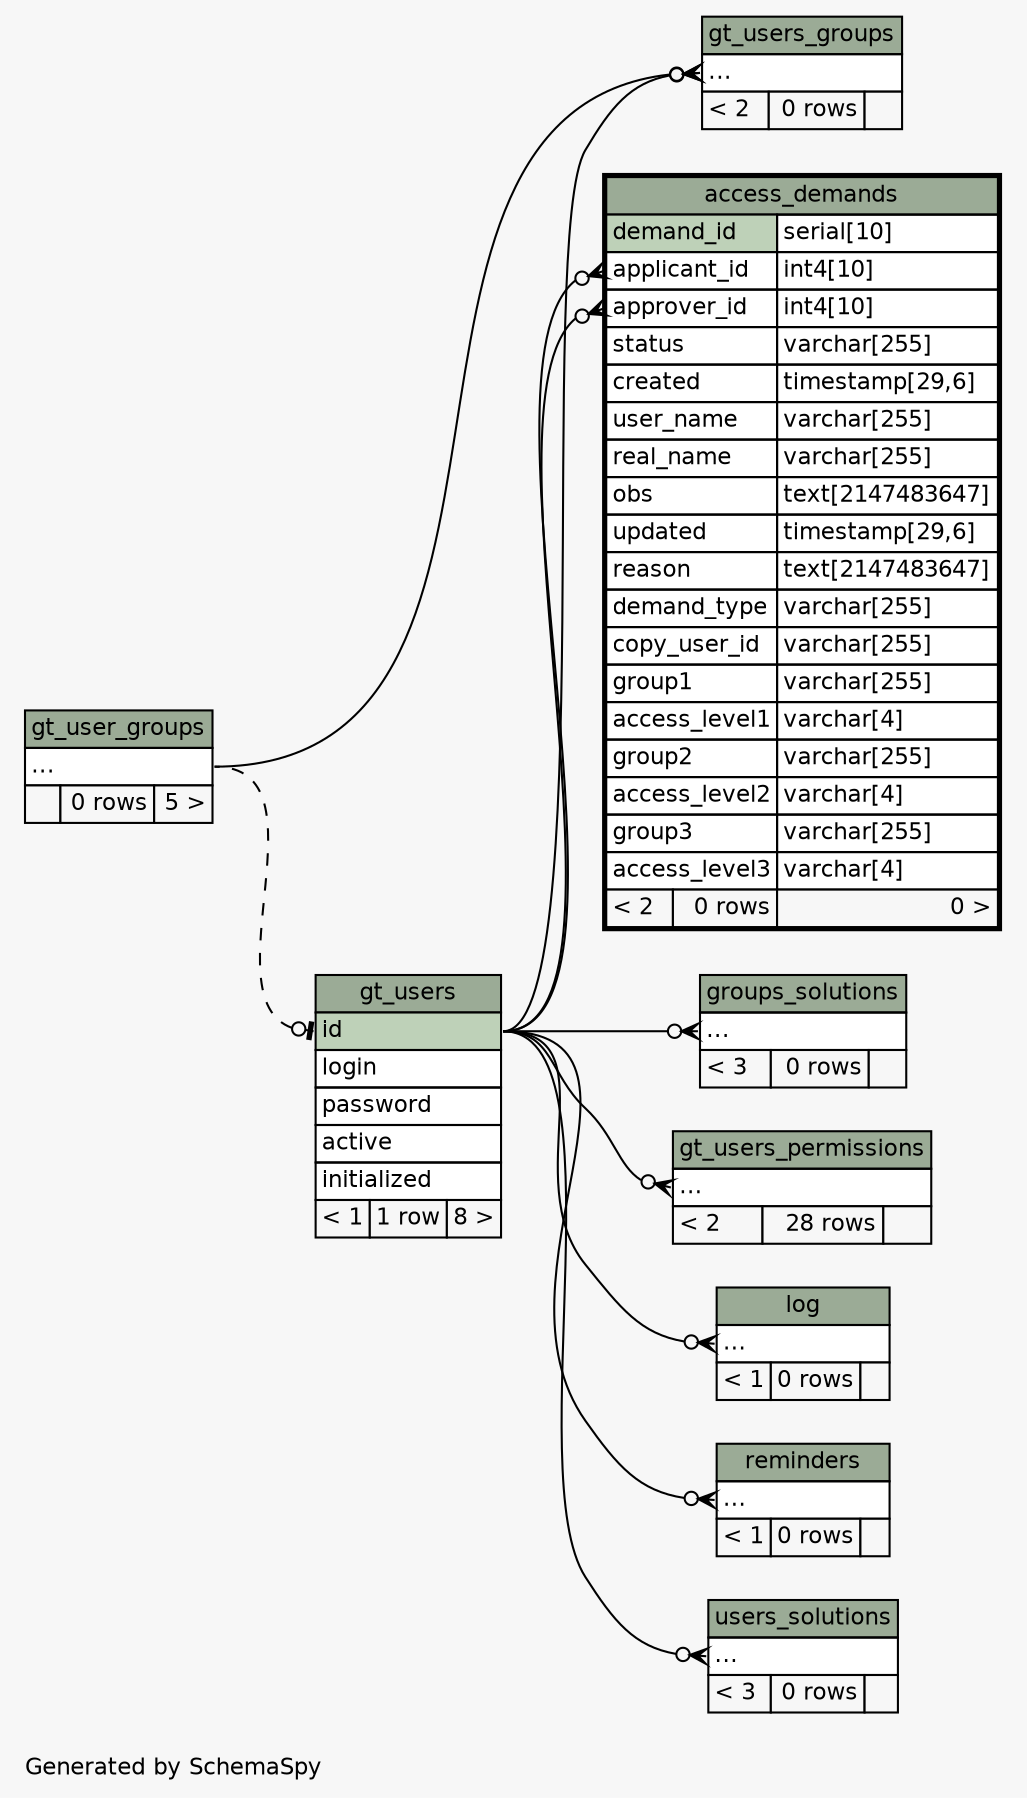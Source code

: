// dot 2.38.0 on Linux 4.9.36-moby
// SchemaSpy rev 590
digraph "impliedTwoDegreesRelationshipsDiagram" {
  graph [
    rankdir="RL"
    bgcolor="#f7f7f7"
    label="\nGenerated by SchemaSpy"
    labeljust="l"
    nodesep="0.18"
    ranksep="0.46"
    fontname="Helvetica"
    fontsize="11"
  ];
  node [
    fontname="Helvetica"
    fontsize="11"
    shape="plaintext"
  ];
  edge [
    arrowsize="0.8"
  ];
  "access_demands":"applicant_id":w -> "gt_users":"id":e [arrowhead=none dir=back arrowtail=crowodot];
  "access_demands":"approver_id":w -> "gt_users":"id":e [arrowhead=none dir=back arrowtail=crowodot];
  "groups_solutions":"elipses":w -> "gt_users":"id":e [arrowhead=none dir=back arrowtail=crowodot];
  "gt_users":"id":w -> "gt_user_groups":"elipses":e [arrowhead=none dir=back arrowtail=teeodot style=dashed];
  "gt_users_groups":"elipses":w -> "gt_user_groups":"elipses":e [arrowhead=none dir=back arrowtail=crowodot];
  "gt_users_groups":"elipses":w -> "gt_users":"id":e [arrowhead=none dir=back arrowtail=crowodot];
  "gt_users_permissions":"elipses":w -> "gt_users":"id":e [arrowhead=none dir=back arrowtail=crowodot];
  "log":"elipses":w -> "gt_users":"id":e [arrowhead=none dir=back arrowtail=crowodot];
  "reminders":"elipses":w -> "gt_users":"id":e [arrowhead=none dir=back arrowtail=crowodot];
  "users_solutions":"elipses":w -> "gt_users":"id":e [arrowhead=none dir=back arrowtail=crowodot];
  "access_demands" [
    label=<
    <TABLE BORDER="2" CELLBORDER="1" CELLSPACING="0" BGCOLOR="#ffffff">
      <TR><TD COLSPAN="3" BGCOLOR="#9bab96" ALIGN="CENTER">access_demands</TD></TR>
      <TR><TD PORT="demand_id" COLSPAN="2" BGCOLOR="#bed1b8" ALIGN="LEFT">demand_id</TD><TD PORT="demand_id.type" ALIGN="LEFT">serial[10]</TD></TR>
      <TR><TD PORT="applicant_id" COLSPAN="2" ALIGN="LEFT">applicant_id</TD><TD PORT="applicant_id.type" ALIGN="LEFT">int4[10]</TD></TR>
      <TR><TD PORT="approver_id" COLSPAN="2" ALIGN="LEFT">approver_id</TD><TD PORT="approver_id.type" ALIGN="LEFT">int4[10]</TD></TR>
      <TR><TD PORT="status" COLSPAN="2" ALIGN="LEFT">status</TD><TD PORT="status.type" ALIGN="LEFT">varchar[255]</TD></TR>
      <TR><TD PORT="created" COLSPAN="2" ALIGN="LEFT">created</TD><TD PORT="created.type" ALIGN="LEFT">timestamp[29,6]</TD></TR>
      <TR><TD PORT="user_name" COLSPAN="2" ALIGN="LEFT">user_name</TD><TD PORT="user_name.type" ALIGN="LEFT">varchar[255]</TD></TR>
      <TR><TD PORT="real_name" COLSPAN="2" ALIGN="LEFT">real_name</TD><TD PORT="real_name.type" ALIGN="LEFT">varchar[255]</TD></TR>
      <TR><TD PORT="obs" COLSPAN="2" ALIGN="LEFT">obs</TD><TD PORT="obs.type" ALIGN="LEFT">text[2147483647]</TD></TR>
      <TR><TD PORT="updated" COLSPAN="2" ALIGN="LEFT">updated</TD><TD PORT="updated.type" ALIGN="LEFT">timestamp[29,6]</TD></TR>
      <TR><TD PORT="reason" COLSPAN="2" ALIGN="LEFT">reason</TD><TD PORT="reason.type" ALIGN="LEFT">text[2147483647]</TD></TR>
      <TR><TD PORT="demand_type" COLSPAN="2" ALIGN="LEFT">demand_type</TD><TD PORT="demand_type.type" ALIGN="LEFT">varchar[255]</TD></TR>
      <TR><TD PORT="copy_user_id" COLSPAN="2" ALIGN="LEFT">copy_user_id</TD><TD PORT="copy_user_id.type" ALIGN="LEFT">varchar[255]</TD></TR>
      <TR><TD PORT="group1" COLSPAN="2" ALIGN="LEFT">group1</TD><TD PORT="group1.type" ALIGN="LEFT">varchar[255]</TD></TR>
      <TR><TD PORT="access_level1" COLSPAN="2" ALIGN="LEFT">access_level1</TD><TD PORT="access_level1.type" ALIGN="LEFT">varchar[4]</TD></TR>
      <TR><TD PORT="group2" COLSPAN="2" ALIGN="LEFT">group2</TD><TD PORT="group2.type" ALIGN="LEFT">varchar[255]</TD></TR>
      <TR><TD PORT="access_level2" COLSPAN="2" ALIGN="LEFT">access_level2</TD><TD PORT="access_level2.type" ALIGN="LEFT">varchar[4]</TD></TR>
      <TR><TD PORT="group3" COLSPAN="2" ALIGN="LEFT">group3</TD><TD PORT="group3.type" ALIGN="LEFT">varchar[255]</TD></TR>
      <TR><TD PORT="access_level3" COLSPAN="2" ALIGN="LEFT">access_level3</TD><TD PORT="access_level3.type" ALIGN="LEFT">varchar[4]</TD></TR>
      <TR><TD ALIGN="LEFT" BGCOLOR="#f7f7f7">&lt; 2</TD><TD ALIGN="RIGHT" BGCOLOR="#f7f7f7">0 rows</TD><TD ALIGN="RIGHT" BGCOLOR="#f7f7f7">0 &gt;</TD></TR>
    </TABLE>>
    URL="access_demands.html"
    tooltip="access_demands"
  ];
  "groups_solutions" [
    label=<
    <TABLE BORDER="0" CELLBORDER="1" CELLSPACING="0" BGCOLOR="#ffffff">
      <TR><TD COLSPAN="3" BGCOLOR="#9bab96" ALIGN="CENTER">groups_solutions</TD></TR>
      <TR><TD PORT="elipses" COLSPAN="3" ALIGN="LEFT">...</TD></TR>
      <TR><TD ALIGN="LEFT" BGCOLOR="#f7f7f7">&lt; 3</TD><TD ALIGN="RIGHT" BGCOLOR="#f7f7f7">0 rows</TD><TD ALIGN="RIGHT" BGCOLOR="#f7f7f7">  </TD></TR>
    </TABLE>>
    URL="groups_solutions.html"
    tooltip="groups_solutions"
  ];
  "gt_user_groups" [
    label=<
    <TABLE BORDER="0" CELLBORDER="1" CELLSPACING="0" BGCOLOR="#ffffff">
      <TR><TD COLSPAN="3" BGCOLOR="#9bab96" ALIGN="CENTER">gt_user_groups</TD></TR>
      <TR><TD PORT="elipses" COLSPAN="3" ALIGN="LEFT">...</TD></TR>
      <TR><TD ALIGN="LEFT" BGCOLOR="#f7f7f7">  </TD><TD ALIGN="RIGHT" BGCOLOR="#f7f7f7">0 rows</TD><TD ALIGN="RIGHT" BGCOLOR="#f7f7f7">5 &gt;</TD></TR>
    </TABLE>>
    URL="gt_user_groups.html"
    tooltip="gt_user_groups"
  ];
  "gt_users" [
    label=<
    <TABLE BORDER="0" CELLBORDER="1" CELLSPACING="0" BGCOLOR="#ffffff">
      <TR><TD COLSPAN="3" BGCOLOR="#9bab96" ALIGN="CENTER">gt_users</TD></TR>
      <TR><TD PORT="id" COLSPAN="3" BGCOLOR="#bed1b8" ALIGN="LEFT">id</TD></TR>
      <TR><TD PORT="login" COLSPAN="3" ALIGN="LEFT">login</TD></TR>
      <TR><TD PORT="password" COLSPAN="3" ALIGN="LEFT">password</TD></TR>
      <TR><TD PORT="active" COLSPAN="3" ALIGN="LEFT">active</TD></TR>
      <TR><TD PORT="initialized" COLSPAN="3" ALIGN="LEFT">initialized</TD></TR>
      <TR><TD ALIGN="LEFT" BGCOLOR="#f7f7f7">&lt; 1</TD><TD ALIGN="RIGHT" BGCOLOR="#f7f7f7">1 row</TD><TD ALIGN="RIGHT" BGCOLOR="#f7f7f7">8 &gt;</TD></TR>
    </TABLE>>
    URL="gt_users.html"
    tooltip="gt_users"
  ];
  "gt_users_groups" [
    label=<
    <TABLE BORDER="0" CELLBORDER="1" CELLSPACING="0" BGCOLOR="#ffffff">
      <TR><TD COLSPAN="3" BGCOLOR="#9bab96" ALIGN="CENTER">gt_users_groups</TD></TR>
      <TR><TD PORT="elipses" COLSPAN="3" ALIGN="LEFT">...</TD></TR>
      <TR><TD ALIGN="LEFT" BGCOLOR="#f7f7f7">&lt; 2</TD><TD ALIGN="RIGHT" BGCOLOR="#f7f7f7">0 rows</TD><TD ALIGN="RIGHT" BGCOLOR="#f7f7f7">  </TD></TR>
    </TABLE>>
    URL="gt_users_groups.html"
    tooltip="gt_users_groups"
  ];
  "gt_users_permissions" [
    label=<
    <TABLE BORDER="0" CELLBORDER="1" CELLSPACING="0" BGCOLOR="#ffffff">
      <TR><TD COLSPAN="3" BGCOLOR="#9bab96" ALIGN="CENTER">gt_users_permissions</TD></TR>
      <TR><TD PORT="elipses" COLSPAN="3" ALIGN="LEFT">...</TD></TR>
      <TR><TD ALIGN="LEFT" BGCOLOR="#f7f7f7">&lt; 2</TD><TD ALIGN="RIGHT" BGCOLOR="#f7f7f7">28 rows</TD><TD ALIGN="RIGHT" BGCOLOR="#f7f7f7">  </TD></TR>
    </TABLE>>
    URL="gt_users_permissions.html"
    tooltip="gt_users_permissions"
  ];
  "log" [
    label=<
    <TABLE BORDER="0" CELLBORDER="1" CELLSPACING="0" BGCOLOR="#ffffff">
      <TR><TD COLSPAN="3" BGCOLOR="#9bab96" ALIGN="CENTER">log</TD></TR>
      <TR><TD PORT="elipses" COLSPAN="3" ALIGN="LEFT">...</TD></TR>
      <TR><TD ALIGN="LEFT" BGCOLOR="#f7f7f7">&lt; 1</TD><TD ALIGN="RIGHT" BGCOLOR="#f7f7f7">0 rows</TD><TD ALIGN="RIGHT" BGCOLOR="#f7f7f7">  </TD></TR>
    </TABLE>>
    URL="log.html"
    tooltip="log"
  ];
  "reminders" [
    label=<
    <TABLE BORDER="0" CELLBORDER="1" CELLSPACING="0" BGCOLOR="#ffffff">
      <TR><TD COLSPAN="3" BGCOLOR="#9bab96" ALIGN="CENTER">reminders</TD></TR>
      <TR><TD PORT="elipses" COLSPAN="3" ALIGN="LEFT">...</TD></TR>
      <TR><TD ALIGN="LEFT" BGCOLOR="#f7f7f7">&lt; 1</TD><TD ALIGN="RIGHT" BGCOLOR="#f7f7f7">0 rows</TD><TD ALIGN="RIGHT" BGCOLOR="#f7f7f7">  </TD></TR>
    </TABLE>>
    URL="reminders.html"
    tooltip="reminders"
  ];
  "users_solutions" [
    label=<
    <TABLE BORDER="0" CELLBORDER="1" CELLSPACING="0" BGCOLOR="#ffffff">
      <TR><TD COLSPAN="3" BGCOLOR="#9bab96" ALIGN="CENTER">users_solutions</TD></TR>
      <TR><TD PORT="elipses" COLSPAN="3" ALIGN="LEFT">...</TD></TR>
      <TR><TD ALIGN="LEFT" BGCOLOR="#f7f7f7">&lt; 3</TD><TD ALIGN="RIGHT" BGCOLOR="#f7f7f7">0 rows</TD><TD ALIGN="RIGHT" BGCOLOR="#f7f7f7">  </TD></TR>
    </TABLE>>
    URL="users_solutions.html"
    tooltip="users_solutions"
  ];
}
